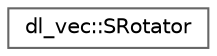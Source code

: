 digraph "クラス階層図"
{
 // LATEX_PDF_SIZE
  bgcolor="transparent";
  edge [fontname=Helvetica,fontsize=10,labelfontname=Helvetica,labelfontsize=10];
  node [fontname=Helvetica,fontsize=10,shape=box,height=0.2,width=0.4];
  rankdir="LR";
  Node0 [id="Node000000",label="dl_vec::SRotator",height=0.2,width=0.4,color="grey40", fillcolor="white", style="filled",URL="$structdl__vec_1_1_s_rotator.html",tooltip="回転を表す構造体．XYZオイラー角"];
}
